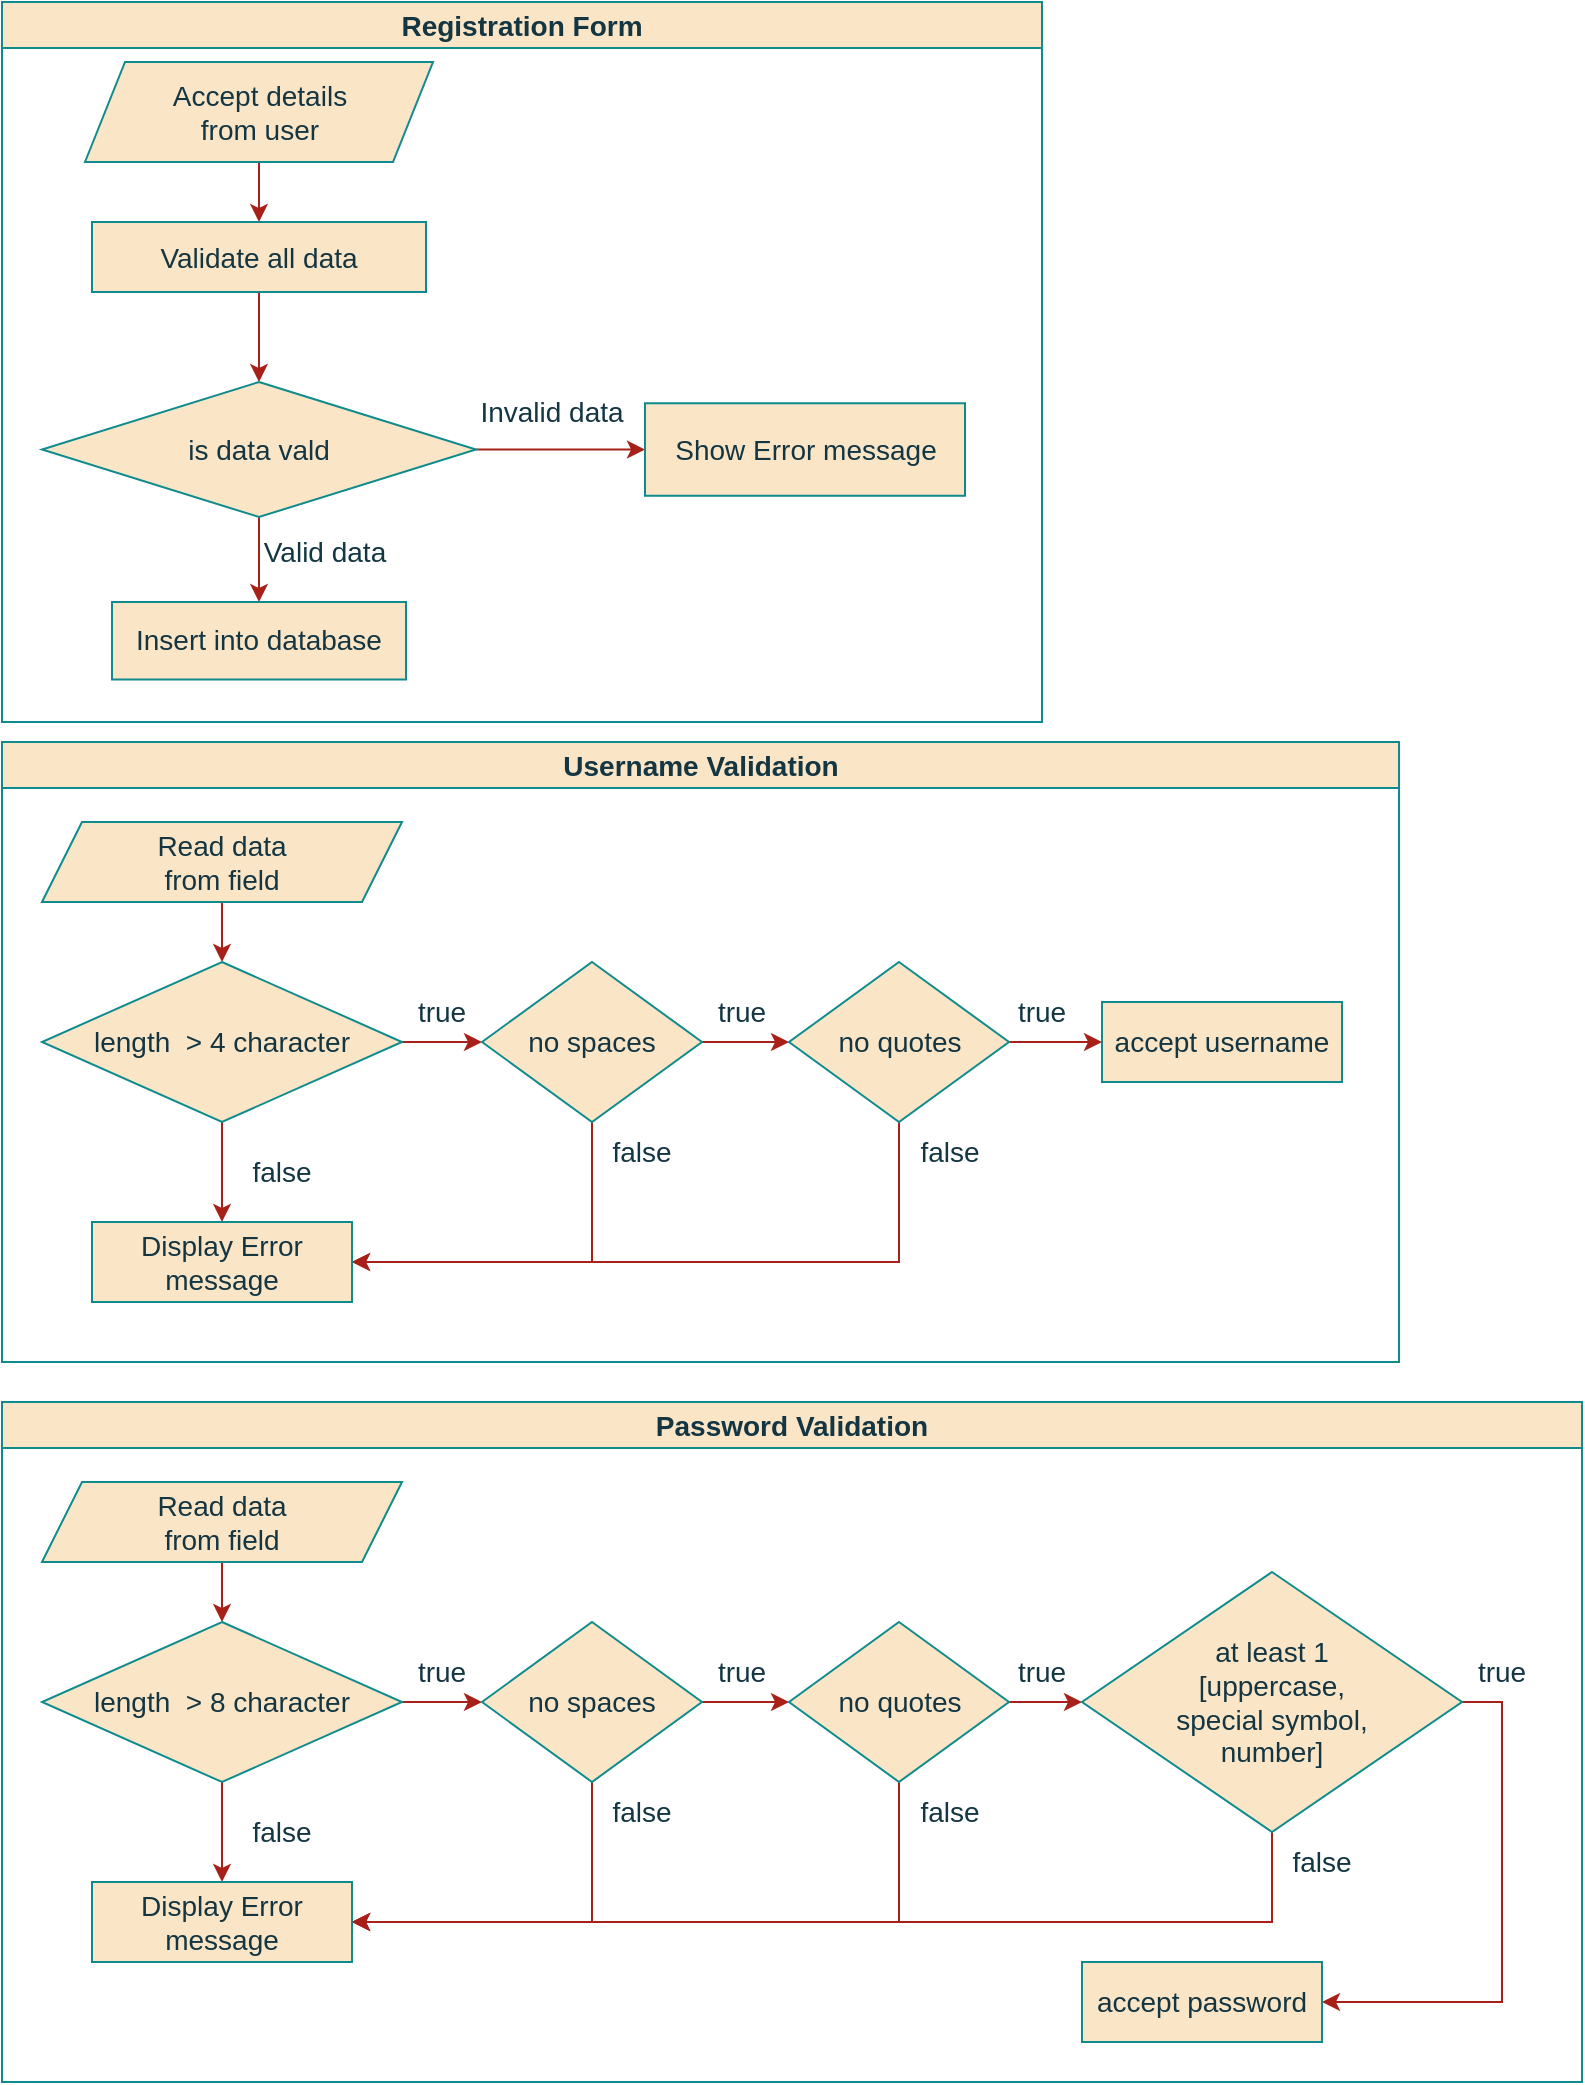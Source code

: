 <mxfile version="23.1.5" type="device">
  <diagram name="Page-1" id="HPtScflxN2KHNqUduM5f">
    <mxGraphModel dx="808" dy="541" grid="1" gridSize="10" guides="1" tooltips="1" connect="1" arrows="1" fold="1" page="1" pageScale="1" pageWidth="827" pageHeight="1169" math="0" shadow="0">
      <root>
        <mxCell id="0" />
        <mxCell id="1" parent="0" />
        <mxCell id="mTgjK9CZH6uMy2lsPAL4-1" value="Registration Form" style="swimlane;whiteSpace=wrap;html=1;fontSize=14;labelBackgroundColor=none;fillColor=#FAE5C7;strokeColor=#0F8B8D;fontColor=#143642;" vertex="1" parent="1">
          <mxGeometry x="30" y="20" width="520" height="360" as="geometry" />
        </mxCell>
        <mxCell id="mTgjK9CZH6uMy2lsPAL4-4" value="" style="edgeStyle=orthogonalEdgeStyle;rounded=0;orthogonalLoop=1;jettySize=auto;html=1;labelBackgroundColor=none;strokeColor=#A8201A;fontColor=default;" edge="1" parent="mTgjK9CZH6uMy2lsPAL4-1" source="mTgjK9CZH6uMy2lsPAL4-2" target="mTgjK9CZH6uMy2lsPAL4-3">
          <mxGeometry relative="1" as="geometry" />
        </mxCell>
        <mxCell id="mTgjK9CZH6uMy2lsPAL4-2" value="Accept details&lt;br style=&quot;font-size: 14px;&quot;&gt;from user" style="shape=parallelogram;perimeter=parallelogramPerimeter;whiteSpace=wrap;html=1;fixedSize=1;fontSize=14;labelBackgroundColor=none;fillColor=#FAE5C7;strokeColor=#0F8B8D;fontColor=#143642;" vertex="1" parent="mTgjK9CZH6uMy2lsPAL4-1">
          <mxGeometry x="41.5" y="30" width="174" height="50" as="geometry" />
        </mxCell>
        <mxCell id="mTgjK9CZH6uMy2lsPAL4-6" value="" style="edgeStyle=orthogonalEdgeStyle;rounded=0;orthogonalLoop=1;jettySize=auto;html=1;labelBackgroundColor=none;strokeColor=#A8201A;fontColor=default;" edge="1" parent="mTgjK9CZH6uMy2lsPAL4-1" source="mTgjK9CZH6uMy2lsPAL4-3" target="mTgjK9CZH6uMy2lsPAL4-5">
          <mxGeometry relative="1" as="geometry" />
        </mxCell>
        <mxCell id="mTgjK9CZH6uMy2lsPAL4-3" value="Validate all data" style="whiteSpace=wrap;html=1;fontSize=14;labelBackgroundColor=none;fillColor=#FAE5C7;strokeColor=#0F8B8D;fontColor=#143642;" vertex="1" parent="mTgjK9CZH6uMy2lsPAL4-1">
          <mxGeometry x="45" y="110" width="167" height="35" as="geometry" />
        </mxCell>
        <mxCell id="mTgjK9CZH6uMy2lsPAL4-8" value="" style="edgeStyle=orthogonalEdgeStyle;rounded=0;orthogonalLoop=1;jettySize=auto;html=1;labelBackgroundColor=none;strokeColor=#A8201A;fontColor=default;" edge="1" parent="mTgjK9CZH6uMy2lsPAL4-1" source="mTgjK9CZH6uMy2lsPAL4-5" target="mTgjK9CZH6uMy2lsPAL4-7">
          <mxGeometry relative="1" as="geometry" />
        </mxCell>
        <mxCell id="mTgjK9CZH6uMy2lsPAL4-11" value="" style="edgeStyle=orthogonalEdgeStyle;rounded=0;orthogonalLoop=1;jettySize=auto;html=1;labelBackgroundColor=none;strokeColor=#A8201A;fontColor=default;" edge="1" parent="mTgjK9CZH6uMy2lsPAL4-1" source="mTgjK9CZH6uMy2lsPAL4-5" target="mTgjK9CZH6uMy2lsPAL4-10">
          <mxGeometry relative="1" as="geometry" />
        </mxCell>
        <mxCell id="mTgjK9CZH6uMy2lsPAL4-5" value="is data vald" style="rhombus;whiteSpace=wrap;html=1;fontSize=14;labelBackgroundColor=none;fillColor=#FAE5C7;strokeColor=#0F8B8D;fontColor=#143642;" vertex="1" parent="mTgjK9CZH6uMy2lsPAL4-1">
          <mxGeometry x="20" y="190" width="217" height="67.5" as="geometry" />
        </mxCell>
        <mxCell id="mTgjK9CZH6uMy2lsPAL4-7" value="Show Error message" style="whiteSpace=wrap;html=1;fontSize=14;labelBackgroundColor=none;fillColor=#FAE5C7;strokeColor=#0F8B8D;fontColor=#143642;" vertex="1" parent="mTgjK9CZH6uMy2lsPAL4-1">
          <mxGeometry x="321.5" y="200.63" width="160" height="46.25" as="geometry" />
        </mxCell>
        <mxCell id="mTgjK9CZH6uMy2lsPAL4-9" value="Invalid data" style="text;html=1;align=center;verticalAlign=middle;whiteSpace=wrap;rounded=0;fontSize=14;labelBackgroundColor=none;fontColor=#143642;" vertex="1" parent="mTgjK9CZH6uMy2lsPAL4-1">
          <mxGeometry x="237" y="190" width="76" height="30" as="geometry" />
        </mxCell>
        <mxCell id="mTgjK9CZH6uMy2lsPAL4-10" value="Insert into database" style="whiteSpace=wrap;html=1;fontSize=14;labelBackgroundColor=none;fillColor=#FAE5C7;strokeColor=#0F8B8D;fontColor=#143642;" vertex="1" parent="mTgjK9CZH6uMy2lsPAL4-1">
          <mxGeometry x="55" y="300" width="147" height="38.75" as="geometry" />
        </mxCell>
        <mxCell id="mTgjK9CZH6uMy2lsPAL4-12" value="Valid data" style="text;html=1;align=center;verticalAlign=middle;whiteSpace=wrap;rounded=0;fontSize=14;labelBackgroundColor=none;fontColor=#143642;" vertex="1" parent="mTgjK9CZH6uMy2lsPAL4-1">
          <mxGeometry x="121" y="260" width="81" height="30" as="geometry" />
        </mxCell>
        <mxCell id="mTgjK9CZH6uMy2lsPAL4-13" value="Username Validation" style="swimlane;whiteSpace=wrap;html=1;fontSize=14;labelBackgroundColor=none;fillColor=#FAE5C7;strokeColor=#0F8B8D;fontColor=#143642;" vertex="1" parent="1">
          <mxGeometry x="30" y="390" width="698.5" height="310" as="geometry" />
        </mxCell>
        <mxCell id="mTgjK9CZH6uMy2lsPAL4-17" value="" style="edgeStyle=orthogonalEdgeStyle;rounded=0;orthogonalLoop=1;jettySize=auto;html=1;fontSize=14;labelBackgroundColor=none;strokeColor=#A8201A;fontColor=default;" edge="1" parent="mTgjK9CZH6uMy2lsPAL4-13" source="mTgjK9CZH6uMy2lsPAL4-15" target="mTgjK9CZH6uMy2lsPAL4-16">
          <mxGeometry relative="1" as="geometry" />
        </mxCell>
        <mxCell id="mTgjK9CZH6uMy2lsPAL4-15" value="Read data &lt;br style=&quot;font-size: 14px;&quot;&gt;from field" style="shape=parallelogram;perimeter=parallelogramPerimeter;whiteSpace=wrap;html=1;fixedSize=1;fontSize=14;labelBackgroundColor=none;fillColor=#FAE5C7;strokeColor=#0F8B8D;fontColor=#143642;" vertex="1" parent="mTgjK9CZH6uMy2lsPAL4-13">
          <mxGeometry x="20" y="40" width="180" height="40" as="geometry" />
        </mxCell>
        <mxCell id="mTgjK9CZH6uMy2lsPAL4-19" value="" style="edgeStyle=orthogonalEdgeStyle;rounded=0;orthogonalLoop=1;jettySize=auto;html=1;fontSize=14;labelBackgroundColor=none;strokeColor=#A8201A;fontColor=default;" edge="1" parent="mTgjK9CZH6uMy2lsPAL4-13" source="mTgjK9CZH6uMy2lsPAL4-16" target="mTgjK9CZH6uMy2lsPAL4-18">
          <mxGeometry relative="1" as="geometry" />
        </mxCell>
        <mxCell id="mTgjK9CZH6uMy2lsPAL4-23" value="" style="edgeStyle=orthogonalEdgeStyle;rounded=0;orthogonalLoop=1;jettySize=auto;html=1;fontSize=14;labelBackgroundColor=none;strokeColor=#A8201A;fontColor=default;" edge="1" parent="mTgjK9CZH6uMy2lsPAL4-13" source="mTgjK9CZH6uMy2lsPAL4-16" target="mTgjK9CZH6uMy2lsPAL4-22">
          <mxGeometry relative="1" as="geometry" />
        </mxCell>
        <mxCell id="mTgjK9CZH6uMy2lsPAL4-16" value="length&amp;nbsp; &amp;gt; 4 character" style="rhombus;whiteSpace=wrap;html=1;fontSize=14;labelBackgroundColor=none;fillColor=#FAE5C7;strokeColor=#0F8B8D;fontColor=#143642;" vertex="1" parent="mTgjK9CZH6uMy2lsPAL4-13">
          <mxGeometry x="20" y="110" width="180" height="80" as="geometry" />
        </mxCell>
        <mxCell id="mTgjK9CZH6uMy2lsPAL4-21" value="" style="edgeStyle=orthogonalEdgeStyle;rounded=0;orthogonalLoop=1;jettySize=auto;html=1;fontSize=14;labelBackgroundColor=none;strokeColor=#A8201A;fontColor=default;" edge="1" parent="mTgjK9CZH6uMy2lsPAL4-13" source="mTgjK9CZH6uMy2lsPAL4-18" target="mTgjK9CZH6uMy2lsPAL4-20">
          <mxGeometry relative="1" as="geometry" />
        </mxCell>
        <mxCell id="mTgjK9CZH6uMy2lsPAL4-27" style="edgeStyle=orthogonalEdgeStyle;rounded=0;orthogonalLoop=1;jettySize=auto;html=1;entryX=1;entryY=0.5;entryDx=0;entryDy=0;labelBackgroundColor=none;strokeColor=#A8201A;fontColor=default;" edge="1" parent="mTgjK9CZH6uMy2lsPAL4-13" source="mTgjK9CZH6uMy2lsPAL4-18" target="mTgjK9CZH6uMy2lsPAL4-22">
          <mxGeometry relative="1" as="geometry">
            <Array as="points">
              <mxPoint x="295" y="260" />
            </Array>
          </mxGeometry>
        </mxCell>
        <mxCell id="mTgjK9CZH6uMy2lsPAL4-18" value="no spaces" style="rhombus;whiteSpace=wrap;html=1;fontSize=14;labelBackgroundColor=none;fillColor=#FAE5C7;strokeColor=#0F8B8D;fontColor=#143642;" vertex="1" parent="mTgjK9CZH6uMy2lsPAL4-13">
          <mxGeometry x="240" y="110" width="110" height="80" as="geometry" />
        </mxCell>
        <mxCell id="mTgjK9CZH6uMy2lsPAL4-28" style="edgeStyle=orthogonalEdgeStyle;rounded=0;orthogonalLoop=1;jettySize=auto;html=1;entryX=1;entryY=0.5;entryDx=0;entryDy=0;labelBackgroundColor=none;strokeColor=#A8201A;fontColor=default;" edge="1" parent="mTgjK9CZH6uMy2lsPAL4-13" source="mTgjK9CZH6uMy2lsPAL4-20" target="mTgjK9CZH6uMy2lsPAL4-22">
          <mxGeometry relative="1" as="geometry">
            <Array as="points">
              <mxPoint x="448" y="260" />
            </Array>
          </mxGeometry>
        </mxCell>
        <mxCell id="mTgjK9CZH6uMy2lsPAL4-30" value="" style="edgeStyle=orthogonalEdgeStyle;rounded=0;orthogonalLoop=1;jettySize=auto;html=1;labelBackgroundColor=none;strokeColor=#A8201A;fontColor=default;" edge="1" parent="mTgjK9CZH6uMy2lsPAL4-13" source="mTgjK9CZH6uMy2lsPAL4-20" target="mTgjK9CZH6uMy2lsPAL4-29">
          <mxGeometry relative="1" as="geometry" />
        </mxCell>
        <mxCell id="mTgjK9CZH6uMy2lsPAL4-20" value="no quotes" style="rhombus;whiteSpace=wrap;html=1;fontSize=14;labelBackgroundColor=none;fillColor=#FAE5C7;strokeColor=#0F8B8D;fontColor=#143642;" vertex="1" parent="mTgjK9CZH6uMy2lsPAL4-13">
          <mxGeometry x="393.5" y="110" width="110" height="80" as="geometry" />
        </mxCell>
        <mxCell id="mTgjK9CZH6uMy2lsPAL4-22" value="Display Error message" style="whiteSpace=wrap;html=1;fontSize=14;labelBackgroundColor=none;fillColor=#FAE5C7;strokeColor=#0F8B8D;fontColor=#143642;" vertex="1" parent="mTgjK9CZH6uMy2lsPAL4-13">
          <mxGeometry x="45" y="240" width="130" height="40" as="geometry" />
        </mxCell>
        <mxCell id="mTgjK9CZH6uMy2lsPAL4-24" value="true" style="text;html=1;align=center;verticalAlign=middle;whiteSpace=wrap;rounded=0;fontSize=14;labelBackgroundColor=none;fontColor=#143642;" vertex="1" parent="mTgjK9CZH6uMy2lsPAL4-13">
          <mxGeometry x="190" y="120" width="60" height="30" as="geometry" />
        </mxCell>
        <mxCell id="mTgjK9CZH6uMy2lsPAL4-25" value="true" style="text;html=1;align=center;verticalAlign=middle;whiteSpace=wrap;rounded=0;fontSize=14;labelBackgroundColor=none;fontColor=#143642;" vertex="1" parent="mTgjK9CZH6uMy2lsPAL4-13">
          <mxGeometry x="340" y="120" width="60" height="30" as="geometry" />
        </mxCell>
        <mxCell id="mTgjK9CZH6uMy2lsPAL4-26" value="false" style="text;html=1;align=center;verticalAlign=middle;whiteSpace=wrap;rounded=0;fontSize=14;labelBackgroundColor=none;fontColor=#143642;" vertex="1" parent="mTgjK9CZH6uMy2lsPAL4-13">
          <mxGeometry x="110" y="200" width="60" height="30" as="geometry" />
        </mxCell>
        <mxCell id="mTgjK9CZH6uMy2lsPAL4-29" value="accept username" style="whiteSpace=wrap;html=1;fontSize=14;labelBackgroundColor=none;fillColor=#FAE5C7;strokeColor=#0F8B8D;fontColor=#143642;" vertex="1" parent="mTgjK9CZH6uMy2lsPAL4-13">
          <mxGeometry x="550" y="130" width="120" height="40" as="geometry" />
        </mxCell>
        <mxCell id="mTgjK9CZH6uMy2lsPAL4-31" value="true" style="text;html=1;align=center;verticalAlign=middle;whiteSpace=wrap;rounded=0;fontSize=14;labelBackgroundColor=none;fontColor=#143642;" vertex="1" parent="mTgjK9CZH6uMy2lsPAL4-13">
          <mxGeometry x="490" y="120" width="60" height="30" as="geometry" />
        </mxCell>
        <mxCell id="mTgjK9CZH6uMy2lsPAL4-32" value="false" style="text;html=1;align=center;verticalAlign=middle;whiteSpace=wrap;rounded=0;fontSize=14;labelBackgroundColor=none;fontColor=#143642;" vertex="1" parent="mTgjK9CZH6uMy2lsPAL4-13">
          <mxGeometry x="290" y="190" width="60" height="30" as="geometry" />
        </mxCell>
        <mxCell id="mTgjK9CZH6uMy2lsPAL4-34" value="false" style="text;html=1;align=center;verticalAlign=middle;whiteSpace=wrap;rounded=0;fontSize=14;labelBackgroundColor=none;fontColor=#143642;" vertex="1" parent="mTgjK9CZH6uMy2lsPAL4-13">
          <mxGeometry x="443.5" y="190" width="60" height="30" as="geometry" />
        </mxCell>
        <mxCell id="mTgjK9CZH6uMy2lsPAL4-35" value="Password Validation" style="swimlane;whiteSpace=wrap;html=1;fontSize=14;labelBackgroundColor=none;fillColor=#FAE5C7;strokeColor=#0F8B8D;fontColor=#143642;" vertex="1" parent="1">
          <mxGeometry x="30" y="720" width="790" height="340" as="geometry" />
        </mxCell>
        <mxCell id="mTgjK9CZH6uMy2lsPAL4-36" value="" style="edgeStyle=orthogonalEdgeStyle;rounded=0;orthogonalLoop=1;jettySize=auto;html=1;fontSize=14;labelBackgroundColor=none;strokeColor=#A8201A;fontColor=default;" edge="1" parent="mTgjK9CZH6uMy2lsPAL4-35" source="mTgjK9CZH6uMy2lsPAL4-37" target="mTgjK9CZH6uMy2lsPAL4-40">
          <mxGeometry relative="1" as="geometry" />
        </mxCell>
        <mxCell id="mTgjK9CZH6uMy2lsPAL4-37" value="Read data &lt;br style=&quot;font-size: 14px;&quot;&gt;from field" style="shape=parallelogram;perimeter=parallelogramPerimeter;whiteSpace=wrap;html=1;fixedSize=1;fontSize=14;labelBackgroundColor=none;fillColor=#FAE5C7;strokeColor=#0F8B8D;fontColor=#143642;" vertex="1" parent="mTgjK9CZH6uMy2lsPAL4-35">
          <mxGeometry x="20" y="40" width="180" height="40" as="geometry" />
        </mxCell>
        <mxCell id="mTgjK9CZH6uMy2lsPAL4-38" value="" style="edgeStyle=orthogonalEdgeStyle;rounded=0;orthogonalLoop=1;jettySize=auto;html=1;fontSize=14;labelBackgroundColor=none;strokeColor=#A8201A;fontColor=default;" edge="1" parent="mTgjK9CZH6uMy2lsPAL4-35" source="mTgjK9CZH6uMy2lsPAL4-40" target="mTgjK9CZH6uMy2lsPAL4-43">
          <mxGeometry relative="1" as="geometry" />
        </mxCell>
        <mxCell id="mTgjK9CZH6uMy2lsPAL4-39" value="" style="edgeStyle=orthogonalEdgeStyle;rounded=0;orthogonalLoop=1;jettySize=auto;html=1;fontSize=14;labelBackgroundColor=none;strokeColor=#A8201A;fontColor=default;" edge="1" parent="mTgjK9CZH6uMy2lsPAL4-35" source="mTgjK9CZH6uMy2lsPAL4-40" target="mTgjK9CZH6uMy2lsPAL4-47">
          <mxGeometry relative="1" as="geometry" />
        </mxCell>
        <mxCell id="mTgjK9CZH6uMy2lsPAL4-40" value="length&amp;nbsp; &amp;gt; 8 character" style="rhombus;whiteSpace=wrap;html=1;fontSize=14;labelBackgroundColor=none;fillColor=#FAE5C7;strokeColor=#0F8B8D;fontColor=#143642;" vertex="1" parent="mTgjK9CZH6uMy2lsPAL4-35">
          <mxGeometry x="20" y="110" width="180" height="80" as="geometry" />
        </mxCell>
        <mxCell id="mTgjK9CZH6uMy2lsPAL4-41" value="" style="edgeStyle=orthogonalEdgeStyle;rounded=0;orthogonalLoop=1;jettySize=auto;html=1;fontSize=14;labelBackgroundColor=none;strokeColor=#A8201A;fontColor=default;" edge="1" parent="mTgjK9CZH6uMy2lsPAL4-35" source="mTgjK9CZH6uMy2lsPAL4-43" target="mTgjK9CZH6uMy2lsPAL4-46">
          <mxGeometry relative="1" as="geometry" />
        </mxCell>
        <mxCell id="mTgjK9CZH6uMy2lsPAL4-42" style="edgeStyle=orthogonalEdgeStyle;rounded=0;orthogonalLoop=1;jettySize=auto;html=1;entryX=1;entryY=0.5;entryDx=0;entryDy=0;labelBackgroundColor=none;strokeColor=#A8201A;fontColor=default;" edge="1" parent="mTgjK9CZH6uMy2lsPAL4-35" source="mTgjK9CZH6uMy2lsPAL4-43" target="mTgjK9CZH6uMy2lsPAL4-47">
          <mxGeometry relative="1" as="geometry">
            <Array as="points">
              <mxPoint x="295" y="260" />
            </Array>
          </mxGeometry>
        </mxCell>
        <mxCell id="mTgjK9CZH6uMy2lsPAL4-43" value="no spaces" style="rhombus;whiteSpace=wrap;html=1;fontSize=14;labelBackgroundColor=none;fillColor=#FAE5C7;strokeColor=#0F8B8D;fontColor=#143642;" vertex="1" parent="mTgjK9CZH6uMy2lsPAL4-35">
          <mxGeometry x="240" y="110" width="110" height="80" as="geometry" />
        </mxCell>
        <mxCell id="mTgjK9CZH6uMy2lsPAL4-44" style="edgeStyle=orthogonalEdgeStyle;rounded=0;orthogonalLoop=1;jettySize=auto;html=1;entryX=1;entryY=0.5;entryDx=0;entryDy=0;labelBackgroundColor=none;strokeColor=#A8201A;fontColor=default;" edge="1" parent="mTgjK9CZH6uMy2lsPAL4-35" source="mTgjK9CZH6uMy2lsPAL4-46" target="mTgjK9CZH6uMy2lsPAL4-47">
          <mxGeometry relative="1" as="geometry">
            <Array as="points">
              <mxPoint x="448" y="260" />
            </Array>
          </mxGeometry>
        </mxCell>
        <mxCell id="mTgjK9CZH6uMy2lsPAL4-57" style="edgeStyle=orthogonalEdgeStyle;rounded=0;orthogonalLoop=1;jettySize=auto;html=1;entryX=0;entryY=0.5;entryDx=0;entryDy=0;labelBackgroundColor=none;strokeColor=#A8201A;fontColor=default;" edge="1" parent="mTgjK9CZH6uMy2lsPAL4-35" source="mTgjK9CZH6uMy2lsPAL4-46" target="mTgjK9CZH6uMy2lsPAL4-56">
          <mxGeometry relative="1" as="geometry" />
        </mxCell>
        <mxCell id="mTgjK9CZH6uMy2lsPAL4-46" value="no quotes" style="rhombus;whiteSpace=wrap;html=1;fontSize=14;labelBackgroundColor=none;fillColor=#FAE5C7;strokeColor=#0F8B8D;fontColor=#143642;" vertex="1" parent="mTgjK9CZH6uMy2lsPAL4-35">
          <mxGeometry x="393.5" y="110" width="110" height="80" as="geometry" />
        </mxCell>
        <mxCell id="mTgjK9CZH6uMy2lsPAL4-47" value="Display Error message" style="whiteSpace=wrap;html=1;fontSize=14;labelBackgroundColor=none;fillColor=#FAE5C7;strokeColor=#0F8B8D;fontColor=#143642;" vertex="1" parent="mTgjK9CZH6uMy2lsPAL4-35">
          <mxGeometry x="45" y="240" width="130" height="40" as="geometry" />
        </mxCell>
        <mxCell id="mTgjK9CZH6uMy2lsPAL4-48" value="true" style="text;html=1;align=center;verticalAlign=middle;whiteSpace=wrap;rounded=0;fontSize=14;labelBackgroundColor=none;fontColor=#143642;" vertex="1" parent="mTgjK9CZH6uMy2lsPAL4-35">
          <mxGeometry x="190" y="120" width="60" height="30" as="geometry" />
        </mxCell>
        <mxCell id="mTgjK9CZH6uMy2lsPAL4-49" value="true" style="text;html=1;align=center;verticalAlign=middle;whiteSpace=wrap;rounded=0;fontSize=14;labelBackgroundColor=none;fontColor=#143642;" vertex="1" parent="mTgjK9CZH6uMy2lsPAL4-35">
          <mxGeometry x="340" y="120" width="60" height="30" as="geometry" />
        </mxCell>
        <mxCell id="mTgjK9CZH6uMy2lsPAL4-50" value="false" style="text;html=1;align=center;verticalAlign=middle;whiteSpace=wrap;rounded=0;fontSize=14;labelBackgroundColor=none;fontColor=#143642;" vertex="1" parent="mTgjK9CZH6uMy2lsPAL4-35">
          <mxGeometry x="110" y="200" width="60" height="30" as="geometry" />
        </mxCell>
        <mxCell id="mTgjK9CZH6uMy2lsPAL4-52" value="true" style="text;html=1;align=center;verticalAlign=middle;whiteSpace=wrap;rounded=0;fontSize=14;labelBackgroundColor=none;fontColor=#143642;" vertex="1" parent="mTgjK9CZH6uMy2lsPAL4-35">
          <mxGeometry x="490" y="120" width="60" height="30" as="geometry" />
        </mxCell>
        <mxCell id="mTgjK9CZH6uMy2lsPAL4-53" value="false" style="text;html=1;align=center;verticalAlign=middle;whiteSpace=wrap;rounded=0;fontSize=14;labelBackgroundColor=none;fontColor=#143642;" vertex="1" parent="mTgjK9CZH6uMy2lsPAL4-35">
          <mxGeometry x="290" y="190" width="60" height="30" as="geometry" />
        </mxCell>
        <mxCell id="mTgjK9CZH6uMy2lsPAL4-54" value="false" style="text;html=1;align=center;verticalAlign=middle;whiteSpace=wrap;rounded=0;fontSize=14;labelBackgroundColor=none;fontColor=#143642;" vertex="1" parent="mTgjK9CZH6uMy2lsPAL4-35">
          <mxGeometry x="443.5" y="190" width="60" height="30" as="geometry" />
        </mxCell>
        <mxCell id="mTgjK9CZH6uMy2lsPAL4-58" style="edgeStyle=orthogonalEdgeStyle;rounded=0;orthogonalLoop=1;jettySize=auto;html=1;entryX=1;entryY=0.5;entryDx=0;entryDy=0;labelBackgroundColor=none;strokeColor=#A8201A;fontColor=default;" edge="1" parent="mTgjK9CZH6uMy2lsPAL4-35" source="mTgjK9CZH6uMy2lsPAL4-56" target="mTgjK9CZH6uMy2lsPAL4-47">
          <mxGeometry relative="1" as="geometry">
            <Array as="points">
              <mxPoint x="635" y="260" />
            </Array>
          </mxGeometry>
        </mxCell>
        <mxCell id="mTgjK9CZH6uMy2lsPAL4-60" style="edgeStyle=orthogonalEdgeStyle;rounded=0;orthogonalLoop=1;jettySize=auto;html=1;entryX=1;entryY=0.5;entryDx=0;entryDy=0;labelBackgroundColor=none;strokeColor=#A8201A;fontColor=default;" edge="1" parent="mTgjK9CZH6uMy2lsPAL4-35" source="mTgjK9CZH6uMy2lsPAL4-56" target="mTgjK9CZH6uMy2lsPAL4-59">
          <mxGeometry relative="1" as="geometry">
            <Array as="points">
              <mxPoint x="750" y="150" />
              <mxPoint x="750" y="300" />
            </Array>
          </mxGeometry>
        </mxCell>
        <mxCell id="mTgjK9CZH6uMy2lsPAL4-56" value="at least 1 &lt;br&gt;[uppercase, &lt;br&gt;special symbol, &lt;br&gt;number]" style="rhombus;whiteSpace=wrap;html=1;fontSize=14;labelBackgroundColor=none;fillColor=#FAE5C7;strokeColor=#0F8B8D;fontColor=#143642;" vertex="1" parent="mTgjK9CZH6uMy2lsPAL4-35">
          <mxGeometry x="540" y="85" width="190" height="130" as="geometry" />
        </mxCell>
        <mxCell id="mTgjK9CZH6uMy2lsPAL4-59" value="accept password" style="whiteSpace=wrap;html=1;fontSize=14;labelBackgroundColor=none;fillColor=#FAE5C7;strokeColor=#0F8B8D;fontColor=#143642;" vertex="1" parent="mTgjK9CZH6uMy2lsPAL4-35">
          <mxGeometry x="540" y="280" width="120" height="40" as="geometry" />
        </mxCell>
        <mxCell id="mTgjK9CZH6uMy2lsPAL4-61" value="false" style="text;html=1;align=center;verticalAlign=middle;whiteSpace=wrap;rounded=0;fontSize=14;labelBackgroundColor=none;fontColor=#143642;" vertex="1" parent="mTgjK9CZH6uMy2lsPAL4-35">
          <mxGeometry x="630" y="215" width="60" height="30" as="geometry" />
        </mxCell>
        <mxCell id="mTgjK9CZH6uMy2lsPAL4-62" value="true" style="text;html=1;align=center;verticalAlign=middle;whiteSpace=wrap;rounded=0;fontSize=14;labelBackgroundColor=none;fontColor=#143642;" vertex="1" parent="mTgjK9CZH6uMy2lsPAL4-35">
          <mxGeometry x="720" y="120" width="60" height="30" as="geometry" />
        </mxCell>
      </root>
    </mxGraphModel>
  </diagram>
</mxfile>
